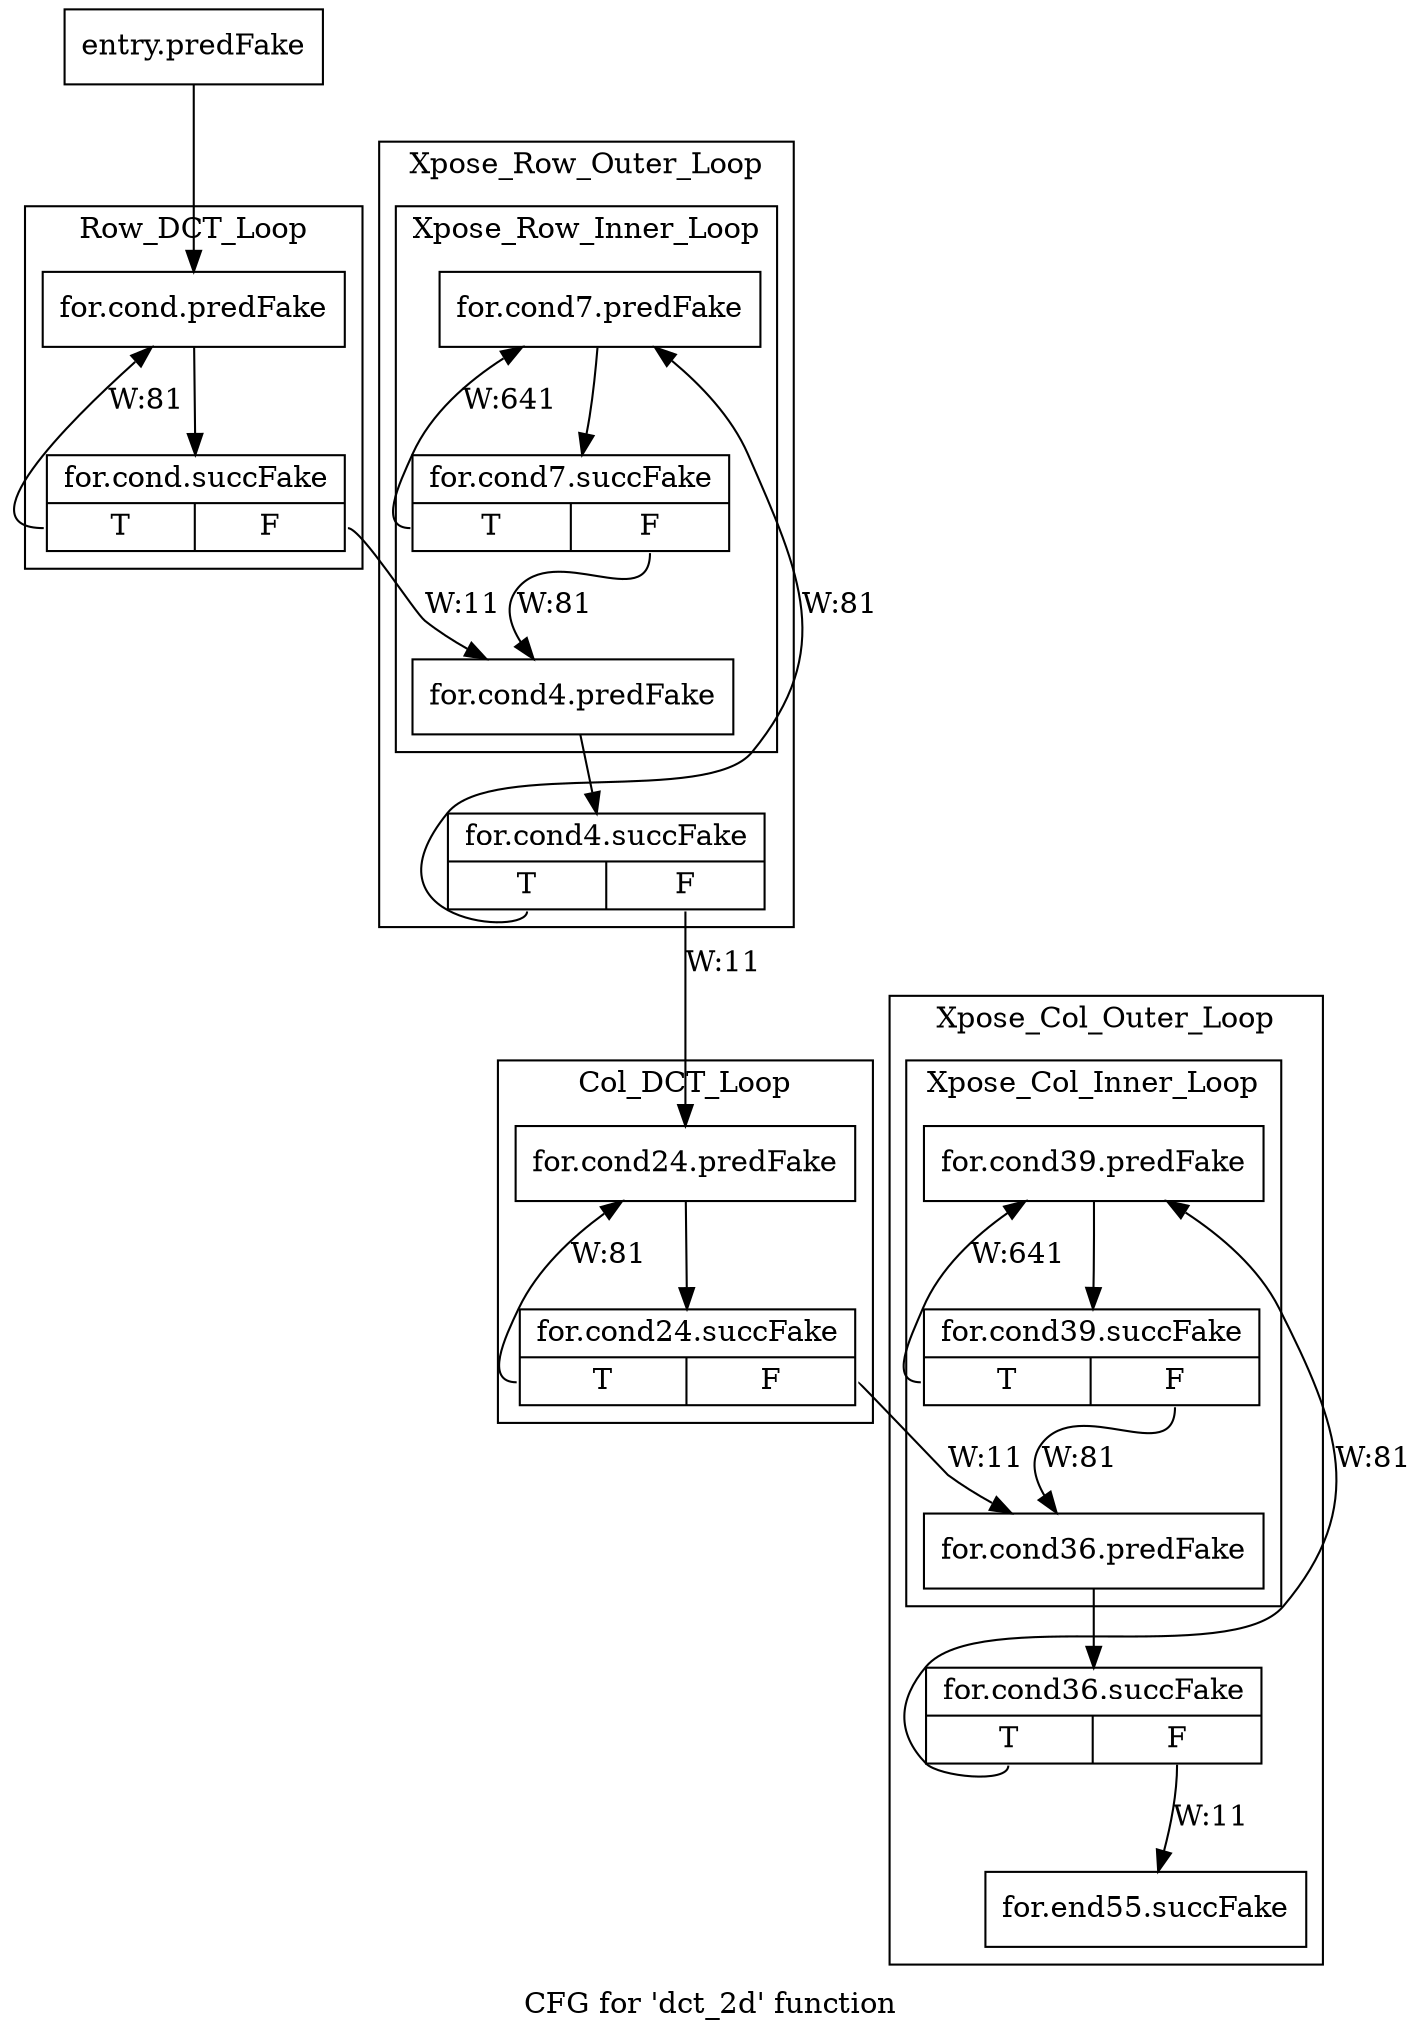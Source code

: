 digraph "CFG for 'dct_2d' function" {
	label="CFG for 'dct_2d' function";

	Node0x4800a50 [shape=record,filename="",linenumber="",label="{entry.predFake}"];
	Node0x4800a50 -> Node0x4804f80[ callList="" memoryops="" filename="../../../../Vitis-Tutorials/Getting_Started/Vitis_HLS/reference-files/src/dct.cpp" execusionnum="10"];
	Node0x4839ae0 [shape=record,filename="../../../../Vitis-Tutorials/Getting_Started/Vitis_HLS/reference-files/src/dct.cpp",linenumber="67",label="{for.end55.succFake}"];
subgraph cluster_0 {
	label="Xpose_Col_Outer_Loop";
	tripcount="80";
	invocationtime="11";

subgraph cluster_0_0 {
	label="Xpose_Col_Inner_Loop";
	tripcount="640";
	invocationtime="81";

	Node0x48056b0 [shape=record,filename="../../../../Vitis-Tutorials/Getting_Started/Vitis_HLS/reference-files/src/dct.cpp",linenumber="65",label="{for.cond39.predFake}"];
	Node0x48056b0 -> Node0x48399d0[ callList="" memoryops="" filename="../../../../Vitis-Tutorials/Getting_Started/Vitis_HLS/reference-files/src/dct.cpp" execusionnum="720"];
	Node0x48399d0 [shape=record,filename="../../../../Vitis-Tutorials/Getting_Started/Vitis_HLS/reference-files/src/dct.cpp",linenumber="65",label="{for.cond39.succFake|{<s0>T|<s1>F}}"];
	Node0x48399d0:s0 -> Node0x48056b0[label="W:641" callList="" memoryops="col_outbuf_read:66" filename="../../../../Vitis-Tutorials/Getting_Started/Vitis_HLS/reference-files/src/dct.cpp" execusionnum="640"];
	Node0x48399d0:s1 -> Node0x48055c0[label="W:81" callList="" memoryops="" filename="../../../../Vitis-Tutorials/Getting_Started/Vitis_HLS/reference-files/src/dct.cpp" execusionnum="80"];
}
	Node0x48055c0 [shape=record,filename="../../../../Vitis-Tutorials/Getting_Started/Vitis_HLS/reference-files/src/dct.cpp",linenumber="63",label="{for.cond36.predFake}"];
	Node0x48055c0 -> Node0x47a51d0[ callList="" memoryops="" filename="../../../../Vitis-Tutorials/Getting_Started/Vitis_HLS/reference-files/src/dct.cpp" execusionnum="90"];
	Node0x47a51d0 [shape=record,filename="../../../../Vitis-Tutorials/Getting_Started/Vitis_HLS/reference-files/src/dct.cpp",linenumber="63",label="{for.cond36.succFake|{<s0>T|<s1>F}}"];
	Node0x47a51d0:s0 -> Node0x48056b0[label="W:81" callList="" memoryops="" filename="../../../../Vitis-Tutorials/Getting_Started/Vitis_HLS/reference-files/src/dct.cpp" execusionnum="80"];
	Node0x47a51d0:s1 -> Node0x4839ae0[label="W:11" callList="" memoryops="" filename="../../../../Vitis-Tutorials/Getting_Started/Vitis_HLS/reference-files/src/dct.cpp" execusionnum="10"];
}
subgraph cluster_1 {
	label="Col_DCT_Loop";
	tripcount="80";
	invocationtime="11";

	Node0x4805430 [shape=record,filename="../../../../Vitis-Tutorials/Getting_Started/Vitis_HLS/reference-files/src/dct.cpp",linenumber="58",label="{for.cond24.predFake}"];
	Node0x4805430 -> Node0x4839660[ callList="" memoryops="" filename="../../../../Vitis-Tutorials/Getting_Started/Vitis_HLS/reference-files/src/dct.cpp" execusionnum="90"];
	Node0x4839660 [shape=record,filename="../../../../Vitis-Tutorials/Getting_Started/Vitis_HLS/reference-files/src/dct.cpp",linenumber="58",label="{for.cond24.succFake|{<s0>T|<s1>F}}"];
	Node0x4839660:s0 -> Node0x4805430[label="W:81" callList="4:59" memoryops="" filename="../../../../Vitis-Tutorials/Getting_Started/Vitis_HLS/reference-files/src/dct.cpp" execusionnum="80"];
	Node0x4839660:s1 -> Node0x48055c0[label="W:11" callList="" memoryops="" filename="../../../../Vitis-Tutorials/Getting_Started/Vitis_HLS/reference-files/src/dct.cpp" execusionnum="10"];
}
subgraph cluster_2 {
	label="Xpose_Row_Outer_Loop";
	tripcount="80";
	invocationtime="11";

subgraph cluster_2_0 {
	label="Xpose_Row_Inner_Loop";
	tripcount="640";
	invocationtime="81";

	Node0x4805200 [shape=record,filename="../../../../Vitis-Tutorials/Getting_Started/Vitis_HLS/reference-files/src/dct.cpp",linenumber="54",label="{for.cond7.predFake}"];
	Node0x4805200 -> Node0x4839460[ callList="" memoryops="" filename="../../../../Vitis-Tutorials/Getting_Started/Vitis_HLS/reference-files/src/dct.cpp" execusionnum="720"];
	Node0x4839460 [shape=record,filename="../../../../Vitis-Tutorials/Getting_Started/Vitis_HLS/reference-files/src/dct.cpp",linenumber="54",label="{for.cond7.succFake|{<s0>T|<s1>F}}"];
	Node0x4839460:s0 -> Node0x4805200[label="W:641" callList="" memoryops="row_outbuf_read:55; col_inbuf_write:55" filename="../../../../Vitis-Tutorials/Getting_Started/Vitis_HLS/reference-files/src/dct.cpp" execusionnum="640"];
	Node0x4839460:s1 -> Node0x4805110[label="W:81" callList="" memoryops="" filename="../../../../Vitis-Tutorials/Getting_Started/Vitis_HLS/reference-files/src/dct.cpp" execusionnum="80"];
}
	Node0x4805110 [shape=record,filename="../../../../Vitis-Tutorials/Getting_Started/Vitis_HLS/reference-files/src/dct.cpp",linenumber="52",label="{for.cond4.predFake}"];
	Node0x4805110 -> Node0x47a3820[ callList="" memoryops="" filename="../../../../Vitis-Tutorials/Getting_Started/Vitis_HLS/reference-files/src/dct.cpp" execusionnum="90"];
	Node0x47a3820 [shape=record,filename="../../../../Vitis-Tutorials/Getting_Started/Vitis_HLS/reference-files/src/dct.cpp",linenumber="52",label="{for.cond4.succFake|{<s0>T|<s1>F}}"];
	Node0x47a3820:s0 -> Node0x4805200[label="W:81" callList="" memoryops="" filename="../../../../Vitis-Tutorials/Getting_Started/Vitis_HLS/reference-files/src/dct.cpp" execusionnum="80"];
	Node0x47a3820:s1 -> Node0x4805430[label="W:11" callList="" memoryops="" filename="../../../../Vitis-Tutorials/Getting_Started/Vitis_HLS/reference-files/src/dct.cpp" execusionnum="10"];
}
subgraph cluster_3 {
	label="Row_DCT_Loop";
	tripcount="80";
	invocationtime="10";

	Node0x4804f80 [shape=record,filename="../../../../Vitis-Tutorials/Getting_Started/Vitis_HLS/reference-files/src/dct.cpp",linenumber="47",label="{for.cond.predFake}"];
	Node0x4804f80 -> Node0x4839110[ callList="" memoryops="" filename="../../../../Vitis-Tutorials/Getting_Started/Vitis_HLS/reference-files/src/dct.cpp" execusionnum="90"];
	Node0x4839110 [shape=record,filename="../../../../Vitis-Tutorials/Getting_Started/Vitis_HLS/reference-files/src/dct.cpp",linenumber="47",label="{for.cond.succFake|{<s0>T|<s1>F}}"];
	Node0x4839110:s0 -> Node0x4804f80[label="W:81" callList="4:48" memoryops="" filename="../../../../Vitis-Tutorials/Getting_Started/Vitis_HLS/reference-files/src/dct.cpp" execusionnum="80"];
	Node0x4839110:s1 -> Node0x4805110[label="W:11" callList="" memoryops="" filename="../../../../Vitis-Tutorials/Getting_Started/Vitis_HLS/reference-files/src/dct.cpp" execusionnum="10"];
}
}
